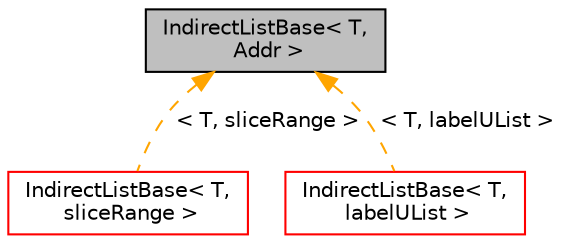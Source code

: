 digraph "IndirectListBase&lt; T, Addr &gt;"
{
  bgcolor="transparent";
  edge [fontname="Helvetica",fontsize="10",labelfontname="Helvetica",labelfontsize="10"];
  node [fontname="Helvetica",fontsize="10",shape=record];
  Node1 [label="IndirectListBase\< T,\l Addr \>",height=0.2,width=0.4,color="black", fillcolor="grey75", style="filled" fontcolor="black"];
  Node1 -> Node2 [dir="back",color="orange",fontsize="10",style="dashed",label=" \< T, sliceRange \>" ,fontname="Helvetica"];
  Node2 [label="IndirectListBase\< T,\l sliceRange \>",height=0.2,width=0.4,color="red",URL="$classFoam_1_1IndirectListBase.html"];
  Node1 -> Node3 [dir="back",color="orange",fontsize="10",style="dashed",label=" \< T, labelUList \>" ,fontname="Helvetica"];
  Node3 [label="IndirectListBase\< T,\l labelUList \>",height=0.2,width=0.4,color="red",URL="$classFoam_1_1IndirectListBase.html"];
}
